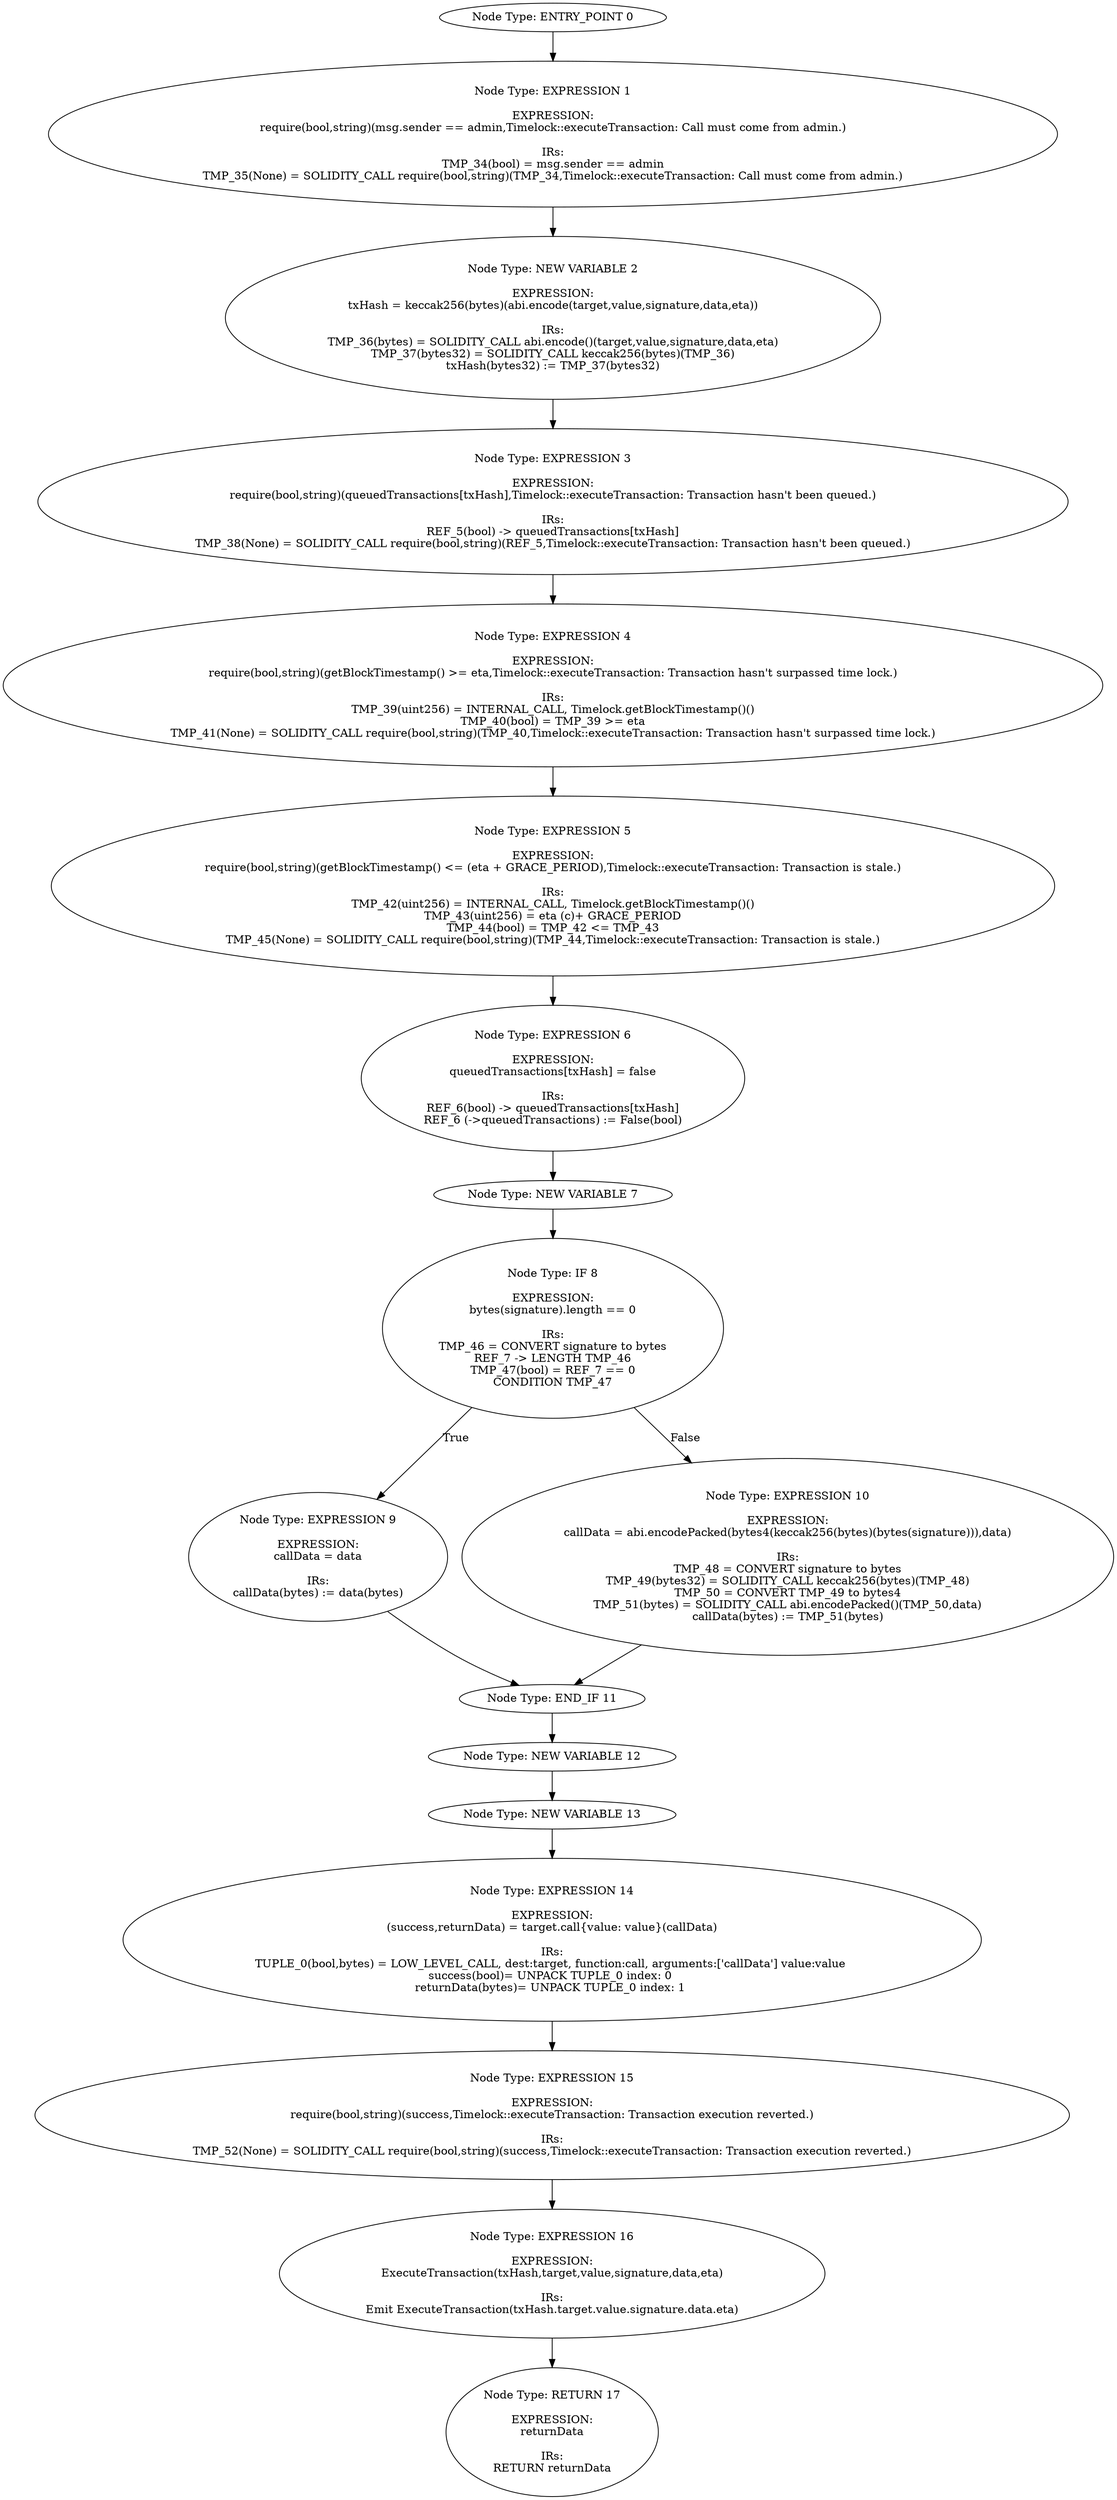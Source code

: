 digraph{
0[label="Node Type: ENTRY_POINT 0
"];
0->1;
1[label="Node Type: EXPRESSION 1

EXPRESSION:
require(bool,string)(msg.sender == admin,Timelock::executeTransaction: Call must come from admin.)

IRs:
TMP_34(bool) = msg.sender == admin
TMP_35(None) = SOLIDITY_CALL require(bool,string)(TMP_34,Timelock::executeTransaction: Call must come from admin.)"];
1->2;
2[label="Node Type: NEW VARIABLE 2

EXPRESSION:
txHash = keccak256(bytes)(abi.encode(target,value,signature,data,eta))

IRs:
TMP_36(bytes) = SOLIDITY_CALL abi.encode()(target,value,signature,data,eta)
TMP_37(bytes32) = SOLIDITY_CALL keccak256(bytes)(TMP_36)
txHash(bytes32) := TMP_37(bytes32)"];
2->3;
3[label="Node Type: EXPRESSION 3

EXPRESSION:
require(bool,string)(queuedTransactions[txHash],Timelock::executeTransaction: Transaction hasn't been queued.)

IRs:
REF_5(bool) -> queuedTransactions[txHash]
TMP_38(None) = SOLIDITY_CALL require(bool,string)(REF_5,Timelock::executeTransaction: Transaction hasn't been queued.)"];
3->4;
4[label="Node Type: EXPRESSION 4

EXPRESSION:
require(bool,string)(getBlockTimestamp() >= eta,Timelock::executeTransaction: Transaction hasn't surpassed time lock.)

IRs:
TMP_39(uint256) = INTERNAL_CALL, Timelock.getBlockTimestamp()()
TMP_40(bool) = TMP_39 >= eta
TMP_41(None) = SOLIDITY_CALL require(bool,string)(TMP_40,Timelock::executeTransaction: Transaction hasn't surpassed time lock.)"];
4->5;
5[label="Node Type: EXPRESSION 5

EXPRESSION:
require(bool,string)(getBlockTimestamp() <= (eta + GRACE_PERIOD),Timelock::executeTransaction: Transaction is stale.)

IRs:
TMP_42(uint256) = INTERNAL_CALL, Timelock.getBlockTimestamp()()
TMP_43(uint256) = eta (c)+ GRACE_PERIOD
TMP_44(bool) = TMP_42 <= TMP_43
TMP_45(None) = SOLIDITY_CALL require(bool,string)(TMP_44,Timelock::executeTransaction: Transaction is stale.)"];
5->6;
6[label="Node Type: EXPRESSION 6

EXPRESSION:
queuedTransactions[txHash] = false

IRs:
REF_6(bool) -> queuedTransactions[txHash]
REF_6 (->queuedTransactions) := False(bool)"];
6->7;
7[label="Node Type: NEW VARIABLE 7
"];
7->8;
8[label="Node Type: IF 8

EXPRESSION:
bytes(signature).length == 0

IRs:
TMP_46 = CONVERT signature to bytes
REF_7 -> LENGTH TMP_46
TMP_47(bool) = REF_7 == 0
CONDITION TMP_47"];
8->9[label="True"];
8->10[label="False"];
9[label="Node Type: EXPRESSION 9

EXPRESSION:
callData = data

IRs:
callData(bytes) := data(bytes)"];
9->11;
10[label="Node Type: EXPRESSION 10

EXPRESSION:
callData = abi.encodePacked(bytes4(keccak256(bytes)(bytes(signature))),data)

IRs:
TMP_48 = CONVERT signature to bytes
TMP_49(bytes32) = SOLIDITY_CALL keccak256(bytes)(TMP_48)
TMP_50 = CONVERT TMP_49 to bytes4
TMP_51(bytes) = SOLIDITY_CALL abi.encodePacked()(TMP_50,data)
callData(bytes) := TMP_51(bytes)"];
10->11;
11[label="Node Type: END_IF 11
"];
11->12;
12[label="Node Type: NEW VARIABLE 12
"];
12->13;
13[label="Node Type: NEW VARIABLE 13
"];
13->14;
14[label="Node Type: EXPRESSION 14

EXPRESSION:
(success,returnData) = target.call{value: value}(callData)

IRs:
TUPLE_0(bool,bytes) = LOW_LEVEL_CALL, dest:target, function:call, arguments:['callData'] value:value 
success(bool)= UNPACK TUPLE_0 index: 0 
returnData(bytes)= UNPACK TUPLE_0 index: 1 "];
14->15;
15[label="Node Type: EXPRESSION 15

EXPRESSION:
require(bool,string)(success,Timelock::executeTransaction: Transaction execution reverted.)

IRs:
TMP_52(None) = SOLIDITY_CALL require(bool,string)(success,Timelock::executeTransaction: Transaction execution reverted.)"];
15->16;
16[label="Node Type: EXPRESSION 16

EXPRESSION:
ExecuteTransaction(txHash,target,value,signature,data,eta)

IRs:
Emit ExecuteTransaction(txHash.target.value.signature.data.eta)"];
16->17;
17[label="Node Type: RETURN 17

EXPRESSION:
returnData

IRs:
RETURN returnData"];
}
